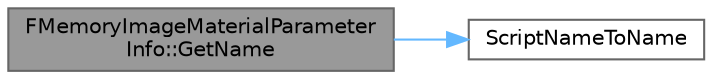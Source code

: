 digraph "FMemoryImageMaterialParameterInfo::GetName"
{
 // INTERACTIVE_SVG=YES
 // LATEX_PDF_SIZE
  bgcolor="transparent";
  edge [fontname=Helvetica,fontsize=10,labelfontname=Helvetica,labelfontsize=10];
  node [fontname=Helvetica,fontsize=10,shape=box,height=0.2,width=0.4];
  rankdir="LR";
  Node1 [id="Node000001",label="FMemoryImageMaterialParameter\lInfo::GetName",height=0.2,width=0.4,color="gray40", fillcolor="grey60", style="filled", fontcolor="black",tooltip=" "];
  Node1 -> Node2 [id="edge1_Node000001_Node000002",color="steelblue1",style="solid",tooltip=" "];
  Node2 [id="Node000002",label="ScriptNameToName",height=0.2,width=0.4,color="grey40", fillcolor="white", style="filled",URL="$d6/d35/NameTypes_8h.html#af0b03a6bdc21be95e5ca249b2a003ae2",tooltip=" "];
}

